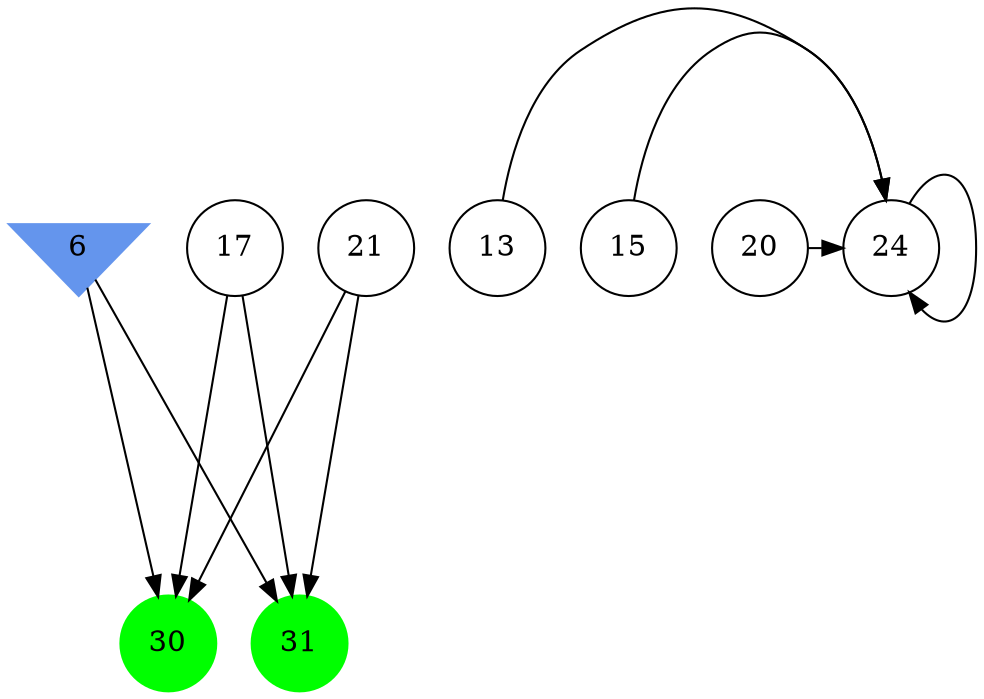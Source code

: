 digraph brain {
	ranksep=2.0;
	6 [shape=invtriangle,style=filled,color=cornflowerblue];
	13 [shape=circle,color=black];
	15 [shape=circle,color=black];
	17 [shape=circle,color=black];
	20 [shape=circle,color=black];
	21 [shape=circle,color=black];
	24 [shape=circle,color=black];
	30 [shape=circle,style=filled,color=green];
	31 [shape=circle,style=filled,color=green];
	15	->	24;
	20	->	24;
	13	->	24;
	24	->	24;
	6	->	31;
	6	->	30;
	17	->	31;
	17	->	30;
	21	->	31;
	21	->	30;
	{ rank=same; 6; }
	{ rank=same; 13; 15; 17; 20; 21; 24; }
	{ rank=same; 30; 31; }
}

